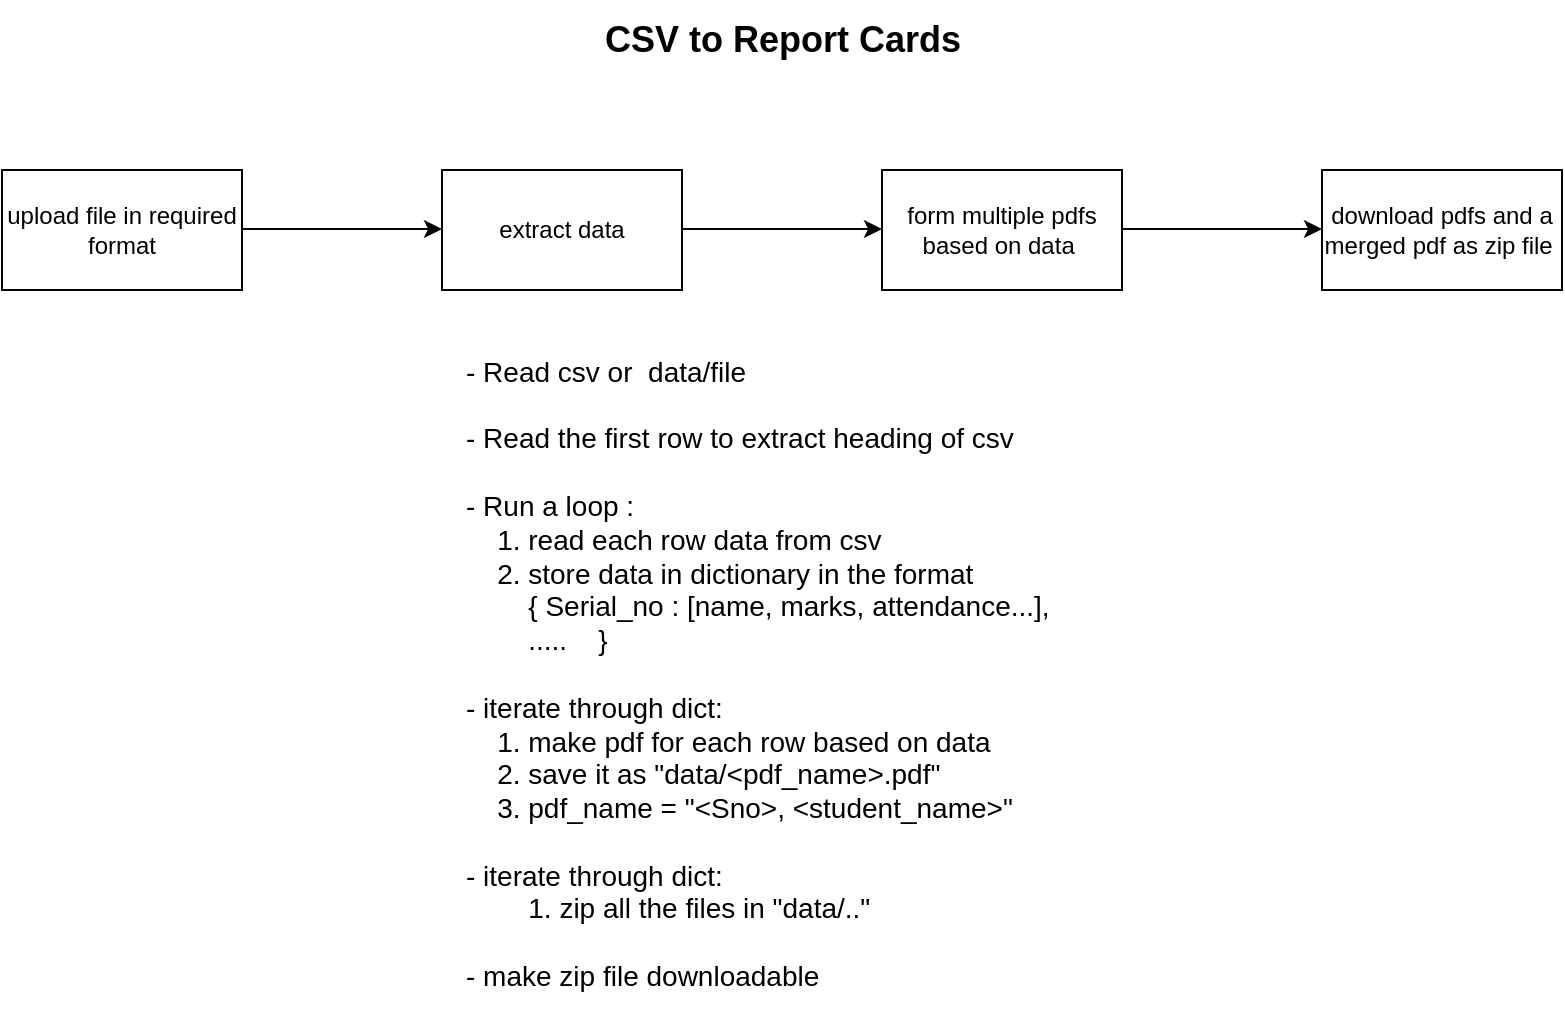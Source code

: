 <mxfile version="22.1.21" type="github">
  <diagram name="Page-1" id="flXdw0ZDYopJzzMctq2Y">
    <mxGraphModel dx="1316" dy="661" grid="1" gridSize="10" guides="1" tooltips="1" connect="1" arrows="1" fold="1" page="1" pageScale="1" pageWidth="850" pageHeight="1100" background="none" math="0" shadow="0">
      <root>
        <mxCell id="0" />
        <mxCell id="1" parent="0" />
        <mxCell id="xSmLFiMG89OINPueHMhB-1" value="&lt;font style=&quot;font-size: 18px;&quot;&gt;&lt;b style=&quot;&quot;&gt;CSV to Report Cards&lt;/b&gt;&lt;/font&gt;" style="text;html=1;align=center;verticalAlign=middle;resizable=0;points=[];autosize=1;strokeColor=none;fillColor=none;" parent="1" vertex="1">
          <mxGeometry x="325" y="35" width="200" height="40" as="geometry" />
        </mxCell>
        <mxCell id="xSmLFiMG89OINPueHMhB-2" value="upload file in required format" style="whiteSpace=wrap;html=1;" parent="1" vertex="1">
          <mxGeometry x="35" y="120" width="120" height="60" as="geometry" />
        </mxCell>
        <mxCell id="xSmLFiMG89OINPueHMhB-3" value="" style="edgeStyle=none;orthogonalLoop=1;jettySize=auto;html=1;rounded=0;" parent="1" edge="1">
          <mxGeometry width="100" relative="1" as="geometry">
            <mxPoint x="155" y="149.5" as="sourcePoint" />
            <mxPoint x="255" y="149.5" as="targetPoint" />
            <Array as="points" />
          </mxGeometry>
        </mxCell>
        <mxCell id="xSmLFiMG89OINPueHMhB-4" value="extract data" style="whiteSpace=wrap;html=1;" parent="1" vertex="1">
          <mxGeometry x="255" y="120" width="120" height="60" as="geometry" />
        </mxCell>
        <mxCell id="xSmLFiMG89OINPueHMhB-6" value="" style="edgeStyle=none;orthogonalLoop=1;jettySize=auto;html=1;rounded=0;" parent="1" edge="1">
          <mxGeometry width="100" relative="1" as="geometry">
            <mxPoint x="375" y="149.5" as="sourcePoint" />
            <mxPoint x="475" y="149.5" as="targetPoint" />
            <Array as="points" />
          </mxGeometry>
        </mxCell>
        <mxCell id="xSmLFiMG89OINPueHMhB-7" value="form multiple pdfs based on data&amp;nbsp;" style="whiteSpace=wrap;html=1;" parent="1" vertex="1">
          <mxGeometry x="475" y="120" width="120" height="60" as="geometry" />
        </mxCell>
        <mxCell id="xSmLFiMG89OINPueHMhB-9" value="" style="edgeStyle=none;orthogonalLoop=1;jettySize=auto;html=1;rounded=0;" parent="1" edge="1">
          <mxGeometry width="100" relative="1" as="geometry">
            <mxPoint x="595" y="149.5" as="sourcePoint" />
            <mxPoint x="695" y="149.5" as="targetPoint" />
            <Array as="points" />
          </mxGeometry>
        </mxCell>
        <mxCell id="xSmLFiMG89OINPueHMhB-10" value="download pdfs and a merged pdf as zip file&amp;nbsp;" style="whiteSpace=wrap;html=1;" parent="1" vertex="1">
          <mxGeometry x="695" y="120" width="120" height="60" as="geometry" />
        </mxCell>
        <mxCell id="ikfDMRuxyZGmHwGliPjW-3" value="&lt;font style=&quot;font-size: 14px;&quot;&gt;&lt;br&gt;&lt;br&gt;- Read csv or&amp;nbsp; data/file&lt;br&gt;&lt;br&gt;- Read the first row to extract heading of csv&lt;br&gt;&lt;br&gt;- Run a loop :&lt;br&gt;&lt;span style=&quot;&quot;&gt;&lt;span style=&quot;&quot;&gt;&lt;span style=&quot;white-space: pre;&quot;&gt;&amp;nbsp;&amp;nbsp;&amp;nbsp;&amp;nbsp;&lt;/span&gt;&lt;/span&gt;1. read each row data from csv&lt;br&gt;&lt;span style=&quot;&quot;&gt;&lt;span style=&quot;white-space: pre;&quot;&gt;&amp;nbsp;&amp;nbsp;&amp;nbsp;&amp;nbsp;&lt;/span&gt;&lt;/span&gt;2. store data in dictionary in the format&lt;br&gt;&lt;/span&gt;&lt;span style=&quot;&quot;&gt;&lt;span style=&quot;white-space: pre;&quot;&gt;&amp;nbsp;&amp;nbsp;&amp;nbsp;&amp;nbsp;&lt;/span&gt;&lt;/span&gt;&lt;span style=&quot;&quot;&gt;&lt;span style=&quot;white-space: pre;&quot;&gt;&amp;nbsp;&amp;nbsp;&amp;nbsp;&amp;nbsp;&lt;/span&gt;&lt;/span&gt;{ Serial_no : [name, marks, attendance...],&lt;br&gt;&lt;span style=&quot;&quot;&gt;&lt;span style=&quot;white-space: pre;&quot;&gt;&amp;nbsp;&amp;nbsp;&amp;nbsp;&amp;nbsp;&lt;/span&gt;&lt;/span&gt;&lt;span style=&quot;&quot;&gt;&lt;span style=&quot;white-space: pre;&quot;&gt;&amp;nbsp;&amp;nbsp;&amp;nbsp;&amp;nbsp;&lt;/span&gt;&lt;/span&gt;.....&lt;span style=&quot;&quot;&gt;&lt;span style=&quot;white-space: pre;&quot;&gt;&amp;nbsp;&amp;nbsp;&amp;nbsp;&amp;nbsp;&lt;/span&gt;&lt;/span&gt;}&amp;nbsp;&lt;br&gt;&lt;br&gt;- iterate through dict:&lt;br&gt;&lt;span style=&quot;&quot;&gt;&lt;span style=&quot;white-space: pre;&quot;&gt;&amp;nbsp;&amp;nbsp;&amp;nbsp;&amp;nbsp;&lt;/span&gt;&lt;/span&gt;1. make pdf for each row based on data&lt;br&gt;&lt;span style=&quot;&quot;&gt;&lt;span style=&quot;white-space: pre;&quot;&gt;&amp;nbsp;&amp;nbsp;&amp;nbsp;&amp;nbsp;&lt;/span&gt;&lt;/span&gt;2. save it as &quot;data/&amp;lt;pdf_name&amp;gt;.pdf&quot;&lt;br&gt;&lt;span style=&quot;&quot;&gt;&lt;span style=&quot;white-space: pre;&quot;&gt;&amp;nbsp;&amp;nbsp;&amp;nbsp;&amp;nbsp;&lt;/span&gt;&lt;/span&gt;3. pdf_name = &quot;&amp;lt;Sno&amp;gt;, &amp;lt;student_name&amp;gt;&quot;&lt;br&gt;&lt;br&gt;- iterate through dict:&lt;br&gt;&lt;span style=&quot;white-space: pre;&quot;&gt;&#x9;&lt;/span&gt;1. zip all the files in &quot;data/..&quot;&lt;br&gt;&lt;br&gt;- make zip file downloadable&lt;br&gt;&lt;/font&gt;" style="text;html=1;align=left;verticalAlign=middle;resizable=0;points=[];autosize=1;strokeColor=none;fillColor=none;" vertex="1" parent="1">
          <mxGeometry x="265" y="170" width="320" height="370" as="geometry" />
        </mxCell>
      </root>
    </mxGraphModel>
  </diagram>
</mxfile>
